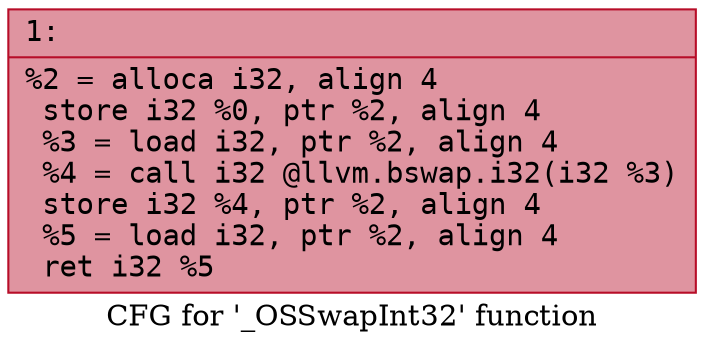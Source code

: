 digraph "CFG for '_OSSwapInt32' function" {
	label="CFG for '_OSSwapInt32' function";

	Node0x600002736490 [shape=record,color="#b70d28ff", style=filled, fillcolor="#b70d2870" fontname="Courier",label="{1:\l|  %2 = alloca i32, align 4\l  store i32 %0, ptr %2, align 4\l  %3 = load i32, ptr %2, align 4\l  %4 = call i32 @llvm.bswap.i32(i32 %3)\l  store i32 %4, ptr %2, align 4\l  %5 = load i32, ptr %2, align 4\l  ret i32 %5\l}"];
}
